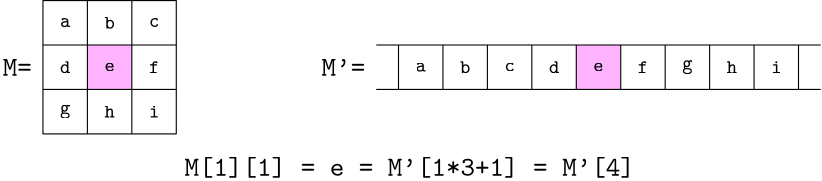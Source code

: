 <?xml version="1.0"?>
<!DOCTYPE ipe SYSTEM "ipe.dtd">
<ipe version="70218" creator="Ipe 7.2.28">
<info created="D:20241023174552" modified="D:20250209185836"/>
<ipestyle name="basic">
<symbol name="arrow/arc(spx)">
<path stroke="sym-stroke" fill="sym-stroke" pen="sym-pen">
0 0 m
-1 0.333 l
-1 -0.333 l
h
</path>
</symbol>
<symbol name="arrow/farc(spx)">
<path stroke="sym-stroke" fill="white" pen="sym-pen">
0 0 m
-1 0.333 l
-1 -0.333 l
h
</path>
</symbol>
<symbol name="arrow/ptarc(spx)">
<path stroke="sym-stroke" fill="sym-stroke" pen="sym-pen">
0 0 m
-1 0.333 l
-0.8 0 l
-1 -0.333 l
h
</path>
</symbol>
<symbol name="arrow/fptarc(spx)">
<path stroke="sym-stroke" fill="white" pen="sym-pen">
0 0 m
-1 0.333 l
-0.8 0 l
-1 -0.333 l
h
</path>
</symbol>
<symbol name="mark/circle(sx)" transformations="translations">
<path fill="sym-stroke">
0.6 0 0 0.6 0 0 e
0.4 0 0 0.4 0 0 e
</path>
</symbol>
<symbol name="mark/disk(sx)" transformations="translations">
<path fill="sym-stroke">
0.6 0 0 0.6 0 0 e
</path>
</symbol>
<symbol name="mark/fdisk(sfx)" transformations="translations">
<group>
<path fill="sym-fill">
0.5 0 0 0.5 0 0 e
</path>
<path fill="sym-stroke" fillrule="eofill">
0.6 0 0 0.6 0 0 e
0.4 0 0 0.4 0 0 e
</path>
</group>
</symbol>
<symbol name="mark/box(sx)" transformations="translations">
<path fill="sym-stroke" fillrule="eofill">
-0.6 -0.6 m
0.6 -0.6 l
0.6 0.6 l
-0.6 0.6 l
h
-0.4 -0.4 m
0.4 -0.4 l
0.4 0.4 l
-0.4 0.4 l
h
</path>
</symbol>
<symbol name="mark/square(sx)" transformations="translations">
<path fill="sym-stroke">
-0.6 -0.6 m
0.6 -0.6 l
0.6 0.6 l
-0.6 0.6 l
h
</path>
</symbol>
<symbol name="mark/fsquare(sfx)" transformations="translations">
<group>
<path fill="sym-fill">
-0.5 -0.5 m
0.5 -0.5 l
0.5 0.5 l
-0.5 0.5 l
h
</path>
<path fill="sym-stroke" fillrule="eofill">
-0.6 -0.6 m
0.6 -0.6 l
0.6 0.6 l
-0.6 0.6 l
h
-0.4 -0.4 m
0.4 -0.4 l
0.4 0.4 l
-0.4 0.4 l
h
</path>
</group>
</symbol>
<symbol name="mark/cross(sx)" transformations="translations">
<group>
<path fill="sym-stroke">
-0.43 -0.57 m
0.57 0.43 l
0.43 0.57 l
-0.57 -0.43 l
h
</path>
<path fill="sym-stroke">
-0.43 0.57 m
0.57 -0.43 l
0.43 -0.57 l
-0.57 0.43 l
h
</path>
</group>
</symbol>
<symbol name="arrow/fnormal(spx)">
<path stroke="sym-stroke" fill="white" pen="sym-pen">
0 0 m
-1 0.333 l
-1 -0.333 l
h
</path>
</symbol>
<symbol name="arrow/pointed(spx)">
<path stroke="sym-stroke" fill="sym-stroke" pen="sym-pen">
0 0 m
-1 0.333 l
-0.8 0 l
-1 -0.333 l
h
</path>
</symbol>
<symbol name="arrow/fpointed(spx)">
<path stroke="sym-stroke" fill="white" pen="sym-pen">
0 0 m
-1 0.333 l
-0.8 0 l
-1 -0.333 l
h
</path>
</symbol>
<symbol name="arrow/linear(spx)">
<path stroke="sym-stroke" pen="sym-pen">
-1 0.333 m
0 0 l
-1 -0.333 l
</path>
</symbol>
<symbol name="arrow/fdouble(spx)">
<path stroke="sym-stroke" fill="white" pen="sym-pen">
0 0 m
-1 0.333 l
-1 -0.333 l
h
-1 0 m
-2 0.333 l
-2 -0.333 l
h
</path>
</symbol>
<symbol name="arrow/double(spx)">
<path stroke="sym-stroke" fill="sym-stroke" pen="sym-pen">
0 0 m
-1 0.333 l
-1 -0.333 l
h
-1 0 m
-2 0.333 l
-2 -0.333 l
h
</path>
</symbol>
<symbol name="arrow/mid-normal(spx)">
<path stroke="sym-stroke" fill="sym-stroke" pen="sym-pen">
0.5 0 m
-0.5 0.333 l
-0.5 -0.333 l
h
</path>
</symbol>
<symbol name="arrow/mid-fnormal(spx)">
<path stroke="sym-stroke" fill="white" pen="sym-pen">
0.5 0 m
-0.5 0.333 l
-0.5 -0.333 l
h
</path>
</symbol>
<symbol name="arrow/mid-pointed(spx)">
<path stroke="sym-stroke" fill="sym-stroke" pen="sym-pen">
0.5 0 m
-0.5 0.333 l
-0.3 0 l
-0.5 -0.333 l
h
</path>
</symbol>
<symbol name="arrow/mid-fpointed(spx)">
<path stroke="sym-stroke" fill="white" pen="sym-pen">
0.5 0 m
-0.5 0.333 l
-0.3 0 l
-0.5 -0.333 l
h
</path>
</symbol>
<symbol name="arrow/mid-double(spx)">
<path stroke="sym-stroke" fill="sym-stroke" pen="sym-pen">
1 0 m
0 0.333 l
0 -0.333 l
h
0 0 m
-1 0.333 l
-1 -0.333 l
h
</path>
</symbol>
<symbol name="arrow/mid-fdouble(spx)">
<path stroke="sym-stroke" fill="white" pen="sym-pen">
1 0 m
0 0.333 l
0 -0.333 l
h
0 0 m
-1 0.333 l
-1 -0.333 l
h
</path>
</symbol>
<anglesize name="22.5 deg" value="22.5"/>
<anglesize name="30 deg" value="30"/>
<anglesize name="45 deg" value="45"/>
<anglesize name="60 deg" value="60"/>
<anglesize name="90 deg" value="90"/>
<arrowsize name="large" value="10"/>
<arrowsize name="small" value="5"/>
<arrowsize name="tiny" value="3"/>
<color name="blue" value="0 0 1"/>
<color name="brown" value="0.647 0.165 0.165"/>
<color name="darkblue" value="0 0 0.545"/>
<color name="darkcyan" value="0 0.545 0.545"/>
<color name="darkgray" value="0.663"/>
<color name="darkgreen" value="0 0.392 0"/>
<color name="darkmagenta" value="0.545 0 0.545"/>
<color name="darkorange" value="1 0.549 0"/>
<color name="darkred" value="0.545 0 0"/>
<color name="gold" value="1 0.843 0"/>
<color name="gray" value="0.745"/>
<color name="green" value="0 1 0"/>
<color name="lightblue" value="0.678 0.847 0.902"/>
<color name="lightcyan" value="0.878 1 1"/>
<color name="lightgray" value="0.827"/>
<color name="lightgreen" value="0.565 0.933 0.565"/>
<color name="lightyellow" value="1 1 0.878"/>
<color name="navy" value="0 0 0.502"/>
<color name="orange" value="1 0.647 0"/>
<color name="pink" value="1 0.753 0.796"/>
<color name="purple" value="0.627 0.125 0.941"/>
<color name="red" value="1 0 0"/>
<color name="seagreen" value="0.18 0.545 0.341"/>
<color name="turquoise" value="0.251 0.878 0.816"/>
<color name="violet" value="0.933 0.51 0.933"/>
<color name="yellow" value="1 1 0"/>
<dashstyle name="dash dot dotted" value="[4 2 1 2 1 2] 0"/>
<dashstyle name="dash dotted" value="[4 2 1 2] 0"/>
<dashstyle name="dashed" value="[4] 0"/>
<dashstyle name="dotted" value="[1 3] 0"/>
<gridsize name="10 pts (~3.5 mm)" value="10"/>
<gridsize name="14 pts (~5 mm)" value="14"/>
<gridsize name="16 pts (~6 mm)" value="16"/>
<gridsize name="20 pts (~7 mm)" value="20"/>
<gridsize name="28 pts (~10 mm)" value="28"/>
<gridsize name="32 pts (~12 mm)" value="32"/>
<gridsize name="4 pts" value="4"/>
<gridsize name="56 pts (~20 mm)" value="56"/>
<gridsize name="8 pts (~3 mm)" value="8"/>
<opacity name="10%" value="0.1"/>
<opacity name="30%" value="0.3"/>
<opacity name="50%" value="0.5"/>
<opacity name="75%" value="0.75"/>
<pen name="fat" value="1.2"/>
<pen name="heavier" value="0.8"/>
<pen name="ultrafat" value="2"/>
<symbolsize name="large" value="5"/>
<symbolsize name="small" value="2"/>
<symbolsize name="tiny" value="1.1"/>
<textsize name="Huge" value="\Huge"/>
<textsize name="LARGE" value="\LARGE"/>
<textsize name="Large" value="\Large"/>
<textsize name="footnote" value="\footnotesize"/>
<textsize name="huge" value="\huge"/>
<textsize name="large" value="\large"/>
<textsize name="script" value="\scriptsize"/>
<textsize name="small" value="\small"/>
<textsize name="tiny" value="\tiny"/>
<textstyle name="center" begin="\begin{center}" end="\end{center}"/>
<textstyle name="item" begin="\begin{itemize}\item{}" end="\end{itemize}"/>
<textstyle name="itemize" begin="\begin{itemize}" end="\end{itemize}"/>
<tiling name="falling" angle="-60" step="4" width="1"/>
<tiling name="rising" angle="30" step="4" width="1"/>
</ipestyle>
<page>
<layer name="alpha"/>
<view layers="alpha" active="alpha"/>
<path layer="alpha" fill="1 0 1" opacity="30%" stroke-opacity="opaque">
80 736 m
80 720 l
96 720 l
96 736 l
h
</path>
<path fill="1 0 1" opacity="30%" stroke-opacity="opaque">
256 736 m
256 720 l
272 720 l
272 736 l
h
</path>
<path matrix="1 0 0 1 -128 -16" stroke="0">
192 768 m
192 720 l
240 720 l
240 768 l
h
</path>
<path matrix="1 0 0 1 -128 -16" stroke="0">
208 768 m
208 720 l
</path>
<path matrix="1 0 0 1 -128 -16" stroke="0">
224 768 m
224 720 l
</path>
<path matrix="1 0 0 1 -128 -16" stroke="0">
192 736 m
240 736 l
</path>
<path matrix="1 0 0 1 -128 -16" stroke="0">
240 752 m
192 752 l
</path>
<text matrix="1 0 0 1 -164 -20" transformations="translations" pos="252 748" stroke="0" type="label" width="3.705" height="3.003" depth="0" halign="center" valign="center" size="script">\texttt{e}</text>
<path matrix="1 0 0 1 -128 -16" stroke="0">
312 752 m
464 752 l
472 752 l
</path>
<path matrix="1 0 0 1 -128 -16" stroke="0">
472 736 m
312 736 l
</path>
<path matrix="1 0 0 1 -128 -16" stroke="0">
320 752 m
320 736 l
</path>
<path matrix="1 0 0 1 -128 -16" stroke="0">
336 752 m
336 736 l
</path>
<path matrix="1 0 0 1 -96 -16" stroke="0">
320 752 m
320 736 l
</path>
<path matrix="1 0 0 1 -96 -16" stroke="0">
336 752 m
336 736 l
</path>
<path matrix="1 0 0 1 -64 -16" stroke="0">
320 752 m
320 736 l
</path>
<path matrix="1 0 0 1 -64 -16" stroke="0">
336 752 m
336 736 l
</path>
<path matrix="1 0 0 1 -32 -16" stroke="0">
320 752 m
320 736 l
</path>
<path matrix="1 0 0 1 -32 -16" stroke="0">
336 752 m
336 736 l
</path>
<path matrix="1 0 0 1 0 -16" stroke="0">
320 752 m
320 736 l
</path>
<path matrix="1 0 0 1 0 -16" stroke="0">
336 752 m
336 736 l
</path>
<text matrix="1 0 0 1 -192 -20" transformations="translations" pos="252 748" stroke="0" type="label" width="10.461" height="6.088" depth="0" halign="right" valign="center">\texttt{M=}</text>
<text matrix="1 0 0 1 -72 -20" transformations="translations" pos="252 748" stroke="0" type="label" width="15.691" height="6.088" depth="0" halign="right" valign="center">\texttt{M&apos;=}</text>
<text matrix="1 0 0 1 -180 -4" transformations="translations" pos="252 748" stroke="0" type="label" width="3.705" height="3.003" depth="0" halign="center" valign="center" size="script">\texttt{a}</text>
<text matrix="1 0 0 1 -164 -4" transformations="translations" pos="252 748" stroke="0" type="label" width="3.705" height="4.262" depth="0" halign="center" valign="center" size="script">\texttt{b}</text>
<text matrix="1 0 0 1 -148 -4" transformations="translations" pos="252 748" stroke="0" type="label" width="3.705" height="3.003" depth="0" halign="center" valign="center" size="script">\texttt{c}</text>
<text matrix="1 0 0 1 -180 -20" transformations="translations" pos="252 748" stroke="0" type="label" width="3.705" height="4.262" depth="0" halign="center" valign="center" size="script">\texttt{d}</text>
<text matrix="1 0 0 1 -148 -20" transformations="translations" pos="252 748" stroke="0" type="label" width="3.705" height="4.262" depth="0" halign="center" valign="center" size="script">\texttt{f}</text>
<text matrix="1 0 0 1 -180 -36" transformations="translations" pos="252 748" stroke="0" type="label" width="3.705" height="3.002" depth="1.55" halign="center" valign="center" size="script">\texttt{g}</text>
<text matrix="1 0 0 1 -164 -36" transformations="translations" pos="252 748" stroke="0" type="label" width="3.705" height="4.262" depth="0" halign="center" valign="center" size="script">\texttt{h}</text>
<text matrix="1 0 0 1 -148 -36" transformations="translations" pos="252 748" stroke="0" type="label" width="3.705" height="4.262" depth="0" halign="center" valign="center" size="script">\texttt{i}</text>
<text matrix="1 0 0 1 44 -20" transformations="translations" pos="252 748" stroke="0" type="label" width="3.705" height="3.002" depth="1.55" halign="center" valign="center" size="script">\texttt{g}</text>
<text matrix="1 0 0 1 60 -20" transformations="translations" pos="252 748" stroke="0" type="label" width="3.705" height="4.262" depth="0" halign="center" valign="center" size="script">\texttt{h}</text>
<text matrix="1 0 0 1 76 -20" transformations="translations" pos="252 748" stroke="0" type="label" width="3.705" height="4.262" depth="0" halign="center" valign="center" size="script">\texttt{i}</text>
<text matrix="1 0 0 1 12 -20" transformations="translations" pos="252 748" stroke="0" type="label" width="3.705" height="3.003" depth="0" halign="center" valign="center" size="script">\texttt{e}</text>
<text matrix="1 0 0 1 -4 -20" transformations="translations" pos="252 748" stroke="0" type="label" width="3.705" height="4.262" depth="0" halign="center" valign="center" size="script">\texttt{d}</text>
<text matrix="1 0 0 1 28 -20" transformations="translations" pos="252 748" stroke="0" type="label" width="3.705" height="4.262" depth="0" halign="center" valign="center" size="script">\texttt{f}</text>
<text matrix="1 0 0 1 -52 -20" transformations="translations" pos="252 748" stroke="0" type="label" width="3.705" height="3.003" depth="0" halign="center" valign="center" size="script">\texttt{a}</text>
<text matrix="1 0 0 1 -36 -20" transformations="translations" pos="252 748" stroke="0" type="label" width="3.705" height="4.262" depth="0" halign="center" valign="center" size="script">\texttt{b}</text>
<text matrix="1 0 0 1 -20 -20" transformations="translations" pos="252 748" stroke="0" type="label" width="3.705" height="3.003" depth="0" halign="center" valign="center" size="script">\texttt{c}</text>
<text matrix="1 0 0 1 -56 -56" transformations="translations" pos="252 748" stroke="0" type="label" width="162.141" height="6.919" depth="0.83" halign="center" valign="center">\texttt{M[1][1] = e = M&apos;[1*3+1] = M&apos;[4]}</text>
</page>
</ipe>
